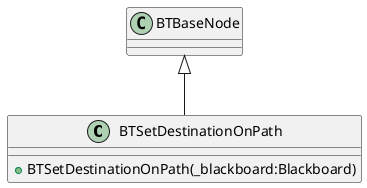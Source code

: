 @startuml
class BTSetDestinationOnPath {
    + BTSetDestinationOnPath(_blackboard:Blackboard)
}
BTBaseNode <|-- BTSetDestinationOnPath
@enduml
